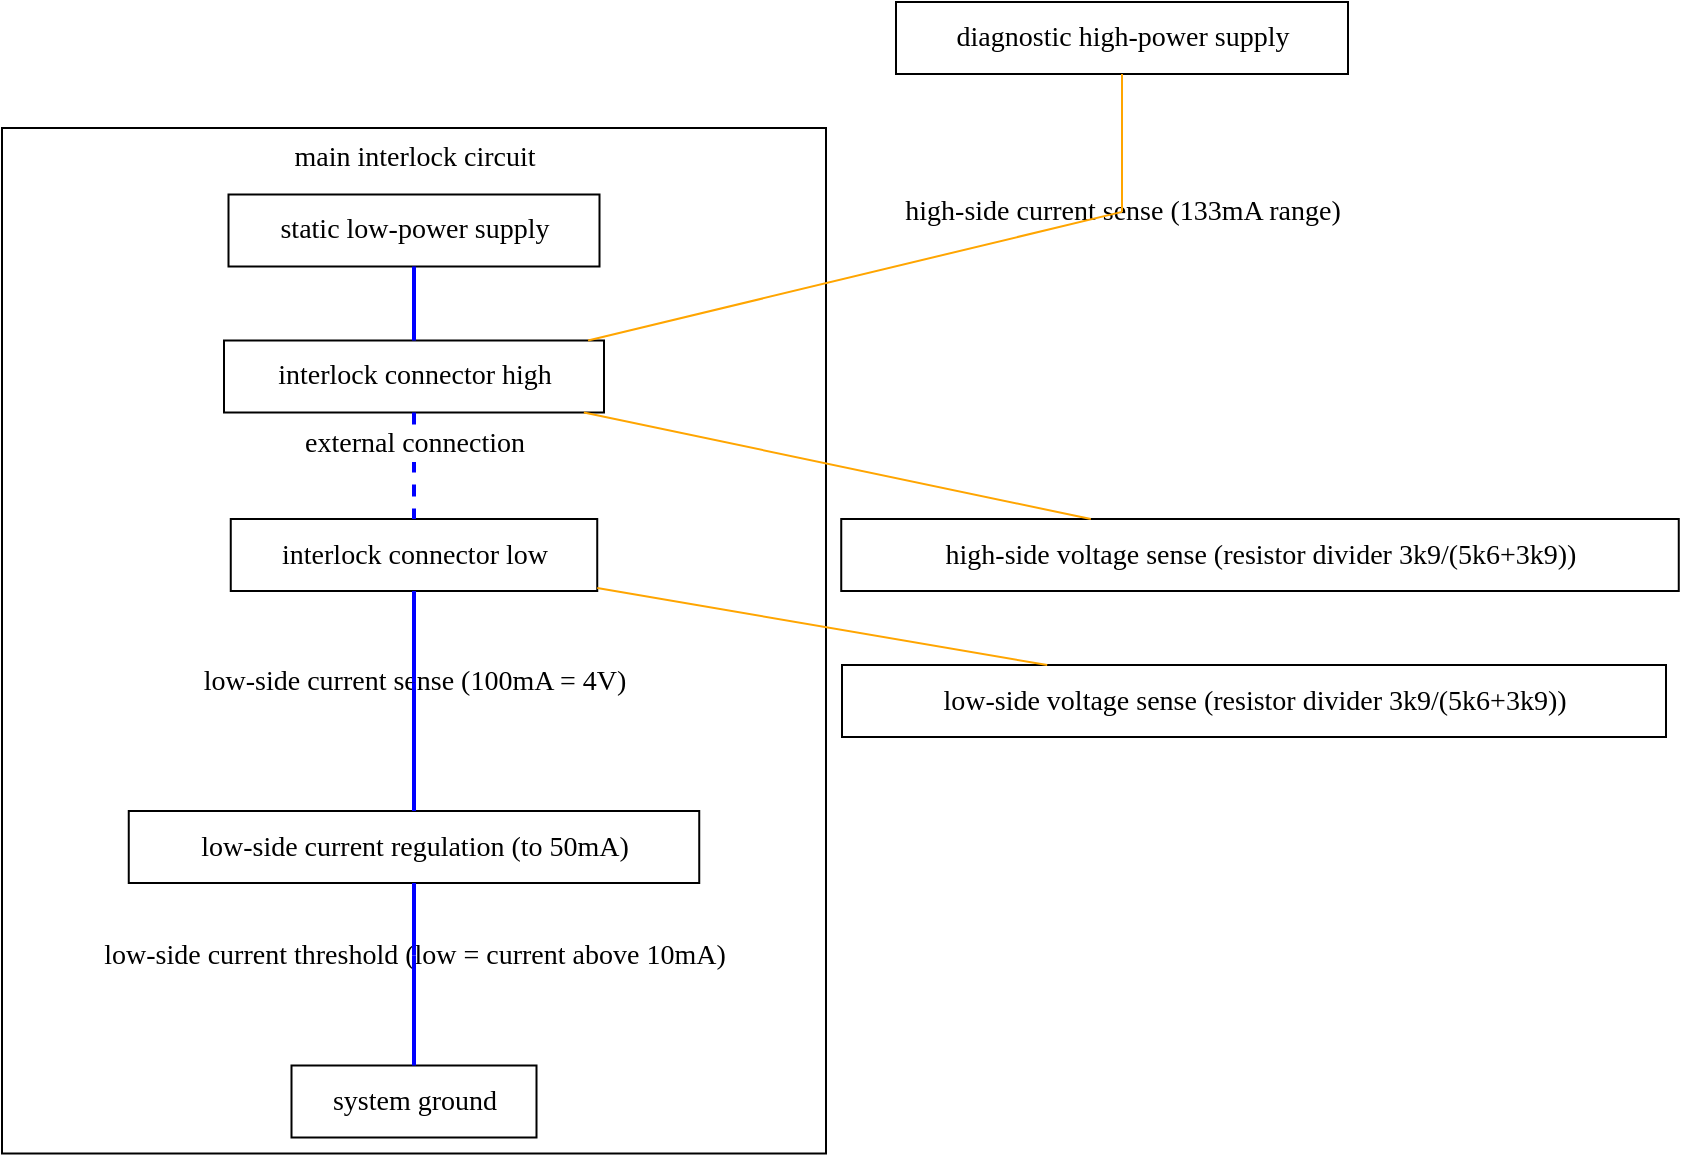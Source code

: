<?xml version='1.0' encoding='utf-8'?>
<mxGraphModel grid="0">
  <root>
    <mxCell id="0" />
    <mxCell id="1" parent="0" />
    <mxCell id="clust1" value="&lt;font style='font-size: 14.0px;' face='Times,serif' color='#000000'&gt;main interlock circuit&lt;/font&gt;" style="verticalAlign=top;html=1;rounded=0;labelBackgroundColor=none;strokeColor=black;fillColor=none;strokeWidth=1;dashed=0;" parent="1" vertex="1">
      <mxGeometry x="12.0" y="67.0" width="412.0" height="512.75" as="geometry" />
    </mxCell>
    <mxCell id="node1" value="&lt;font style='font-size: 14.0px;' face='Times,serif' color='#000000'&gt;static low-power supply&lt;/font&gt;" style="verticalAlign=middle;html=1;rounded=0;labelBackgroundColor=none;strokeColor=black;fillColor=none;strokeWidth=1;dashed=0;" parent="1" vertex="1">
      <mxGeometry x="125.25" y="100.25" width="185.5" height="36.0" as="geometry" />
    </mxCell>
    <mxCell id="node2" value="&lt;font style='font-size: 14.0px;' face='Times,serif' color='#000000'&gt;interlock connector high&lt;/font&gt;" style="verticalAlign=middle;html=1;rounded=0;labelBackgroundColor=none;strokeColor=black;fillColor=none;strokeWidth=1;dashed=0;" parent="1" vertex="1">
      <mxGeometry x="123.0" y="173.25" width="190.0" height="36.0" as="geometry" />
    </mxCell>
    <mxCell id="node3" value="&lt;font style='font-size: 14.0px;' face='Times,serif' color='#000000'&gt;interlock connector low&lt;/font&gt;" style="verticalAlign=middle;html=1;rounded=0;labelBackgroundColor=none;strokeColor=black;fillColor=none;strokeWidth=1;dashed=0;" parent="1" vertex="1">
      <mxGeometry x="126.38" y="262.5" width="183.24" height="36.0" as="geometry" />
    </mxCell>
    <mxCell id="node8" value="&lt;font style='font-size: 14.0px;' face='Times,serif' color='#000000'&gt;high-side voltage sense (resistor divider 3k9/(5k6+3k9))&lt;/font&gt;" style="verticalAlign=middle;html=1;rounded=0;labelBackgroundColor=none;strokeColor=black;fillColor=none;strokeWidth=1;dashed=0;" parent="1" vertex="1">
      <mxGeometry x="431.62" y="262.5" width="418.76" height="36.0" as="geometry" />
    </mxCell>
    <mxCell id="node4" value="&lt;font style='font-size: 14.0px;' face='Times,serif' color='#000000'&gt;low-side current sense (100mA = 4V)&lt;/font&gt;" style="verticalAlign=middle;html=1;rounded=0;labelBackgroundColor=none;strokeColor=none;fillColor=none;strokeWidth=1;dashed=0;" parent="1" vertex="1">
      <mxGeometry as="geometry" relative="1">
        <mxPoint x="218.0" y="344.18" as="offset" />
      </mxGeometry>
    </mxCell>
    <mxCell id="node9" value="&lt;font style='font-size: 14.0px;' face='Times,serif' color='#000000'&gt;low-side voltage sense (resistor divider 3k9/(5k6+3k9))&lt;/font&gt;" style="verticalAlign=middle;html=1;rounded=0;labelBackgroundColor=none;strokeColor=black;fillColor=none;strokeWidth=1;dashed=0;" parent="1" vertex="1">
      <mxGeometry x="432.0" y="335.5" width="412.0" height="36.0" as="geometry" />
    </mxCell>
    <mxCell id="node5" value="&lt;font style='font-size: 14.0px;' face='Times,serif' color='#000000'&gt;low-side current regulation (to 50mA)&lt;/font&gt;" style="verticalAlign=middle;html=1;rounded=0;labelBackgroundColor=none;strokeColor=black;fillColor=none;strokeWidth=1;dashed=0;" parent="1" vertex="1">
      <mxGeometry x="75.38" y="408.5" width="285.24" height="36.0" as="geometry" />
    </mxCell>
    <mxCell id="node6" value="&lt;font style='font-size: 14.0px;' face='Times,serif' color='#000000'&gt;low-side current threshold (low = current above 10mA)&lt;/font&gt;" style="verticalAlign=middle;html=1;rounded=0;labelBackgroundColor=none;strokeColor=none;fillColor=none;strokeWidth=1;dashed=0;" parent="1" vertex="1">
      <mxGeometry as="geometry" relative="1">
        <mxPoint x="218.0" y="480.8" as="offset" />
      </mxGeometry>
    </mxCell>
    <mxCell id="node7" value="&lt;font style='font-size: 14.0px;' face='Times,serif' color='#000000'&gt;system ground&lt;/font&gt;" style="verticalAlign=middle;html=1;rounded=0;labelBackgroundColor=none;strokeColor=black;fillColor=none;strokeWidth=1;dashed=0;" parent="1" vertex="1">
      <mxGeometry x="156.75" y="535.75" width="122.5" height="36.0" as="geometry" />
    </mxCell>
    <mxCell id="node10" value="&lt;font style='font-size: 14.0px;' face='Times,serif' color='#000000'&gt;diagnostic high-power supply&lt;/font&gt;" style="verticalAlign=middle;html=1;rounded=0;labelBackgroundColor=none;strokeColor=black;fillColor=none;strokeWidth=1;dashed=0;" parent="1" vertex="1">
      <mxGeometry x="459.0" y="4.0" width="226.0" height="36.0" as="geometry" />
    </mxCell>
    <mxCell id="node11" value="&lt;font style='font-size: 14.0px;' face='Times,serif' color='#000000'&gt;high-side current sense (133mA range)&lt;/font&gt;" style="verticalAlign=middle;html=1;rounded=0;labelBackgroundColor=none;strokeColor=none;fillColor=none;strokeWidth=1;dashed=0;" parent="1" vertex="1">
      <mxGeometry as="geometry" relative="1">
        <mxPoint x="572.0" y="108.93" as="offset" />
      </mxGeometry>
    </mxCell>
    <mxCell id="edge1" style="html=1;endArrow=none;dashed=0;endFill=0;startArrow=none;startFill=0;fillColor=blue;strokeColor=blue;strokeWidth=2;rounded=0;exitX=0.5;exitY=1.0;entryX=0.5;entryY=0.0;" parent="1" edge="1" source="node1" target="node2">
      <mxGeometry as="geometry" relative="1">
        <mxPoint x="218.0" y="136.44" as="sourcePoint" />
        <mxPoint x="218.0" y="173.22" as="targetPoint" />
      </mxGeometry>
    </mxCell>
    <mxCell id="edge2" style="html=1;endArrow=none;dashed=1;endFill=0;startArrow=none;startFill=0;fillColor=blue;strokeColor=blue;strokeWidth=2;rounded=0;exitX=0.5;exitY=1.0;entryX=0.5;entryY=0.0;" parent="1" edge="1" source="node2" target="node3">
      <mxGeometry as="geometry" relative="1">
        <mxPoint x="218.0" y="209.49" as="sourcePoint" />
        <mxPoint x="218.0" y="262.3" as="targetPoint" />
      </mxGeometry>
    </mxCell>
    <mxCell id="label_edge2" style="edgeLabel;html=1;align=center;verticalAlign=bottom;resizable=0;points=[];" parent="edge2" value="&lt;font style='font-size: 14.0px;' face='Times,serif' color='#000000'&gt;external connection&lt;/font&gt;" vertex="1" connectable="0">
      <mxGeometry as="geometry" relative="1" />
    </mxCell>
    <mxCell id="edge7" style="html=1;endArrow=none;dashed=0;endFill=0;startArrow=none;startFill=0;fillColor=orange;strokeColor=orange;strokeWidth=1;rounded=0;exitX=0.947;exitY=1.0;entryX=0.298;entryY=0.0;" parent="1" edge="1" source="node2" target="node8">
      <mxGeometry as="geometry" relative="1">
        <mxPoint x="302.84" y="209.75" as="sourcePoint" />
        <mxPoint x="556.3" y="262.03" as="targetPoint" />
      </mxGeometry>
    </mxCell>
    <mxCell id="edge3" style="html=1;endArrow=none;dashed=0;endFill=0;startArrow=none;startFill=0;fillColor=blue;strokeColor=blue;strokeWidth=2;rounded=0;exitX=0.5;exitY=1.0;" parent="1" edge="1" source="node3" target="node4">
      <mxGeometry as="geometry" relative="1">
        <mxPoint x="218.0" y="298.69" as="sourcePoint" />
        <mxPoint x="218.0" y="344.99" as="targetPoint" />
      </mxGeometry>
    </mxCell>
    <mxCell id="edge8" style="html=1;endArrow=none;dashed=0;endFill=0;startArrow=none;startFill=0;fillColor=orange;strokeColor=orange;strokeWidth=1;rounded=0;exitX=1.0;exitY=0.959;entryX=0.249;entryY=0.0;" parent="1" edge="1" source="node3" target="node9">
      <mxGeometry as="geometry" relative="1">
        <mxPoint x="309.91" y="297.04" as="sourcePoint" />
        <mxPoint x="534.49" y="335.0" as="targetPoint" />
      </mxGeometry>
    </mxCell>
    <mxCell id="edge5" style="html=1;endArrow=none;dashed=0;endFill=0;startArrow=none;startFill=0;fillColor=blue;strokeColor=blue;strokeWidth=2;rounded=0;entryX=0.5;entryY=0.0;" parent="1" edge="1" source="node4" target="node5">
      <mxGeometry as="geometry" relative="1">
        <mxPoint x="218.0" y="362.1" as="sourcePoint" />
        <mxPoint x="218.0" y="408.28" as="targetPoint" />
      </mxGeometry>
    </mxCell>
    <mxCell id="edge4" style="html=1;endArrow=none;dashed=0;endFill=0;startArrow=none;startFill=0;fillColor=blue;strokeColor=blue;strokeWidth=2;rounded=0;exitX=0.5;exitY=1.0;" parent="1" edge="1" source="node5" target="node6">
      <mxGeometry as="geometry" relative="1">
        <mxPoint x="218.0" y="444.99" as="sourcePoint" />
        <mxPoint x="218.0" y="481.63" as="targetPoint" />
      </mxGeometry>
    </mxCell>
    <mxCell id="edge6" style="html=1;endArrow=none;dashed=0;endFill=0;startArrow=none;startFill=0;fillColor=blue;strokeColor=blue;strokeWidth=2;rounded=0;entryX=0.5;entryY=0.0;" parent="1" edge="1" source="node6" target="node7">
      <mxGeometry as="geometry" relative="1">
        <mxPoint x="218.0" y="498.68" as="sourcePoint" />
        <mxPoint x="218.0" y="535.31" as="targetPoint" />
      </mxGeometry>
    </mxCell>
    <mxCell id="edge9" style="html=1;endArrow=none;dashed=0;endFill=0;startArrow=none;startFill=0;fillColor=orange;strokeColor=orange;strokeWidth=1;rounded=0;exitX=0.5;exitY=1.0;" parent="1" edge="1" source="node10" target="node11">
      <mxGeometry as="geometry" relative="1">
        <mxPoint x="572.0" y="40.29" as="sourcePoint" />
        <mxPoint x="572.0" y="109.98" as="targetPoint" />
      </mxGeometry>
    </mxCell>
    <mxCell id="edge10" style="html=1;endArrow=none;dashed=0;endFill=0;startArrow=none;startFill=0;fillColor=orange;strokeColor=orange;strokeWidth=1;rounded=0;entryX=0.958;entryY=0.0;" parent="1" edge="1" source="node11" target="node2">
      <mxGeometry as="geometry" relative="1">
        <mxPoint x="534.12" y="126.85" as="sourcePoint" />
        <mxPoint x="304.92" y="172.82" as="targetPoint" />
      </mxGeometry>
    </mxCell>
  </root>
</mxGraphModel>
